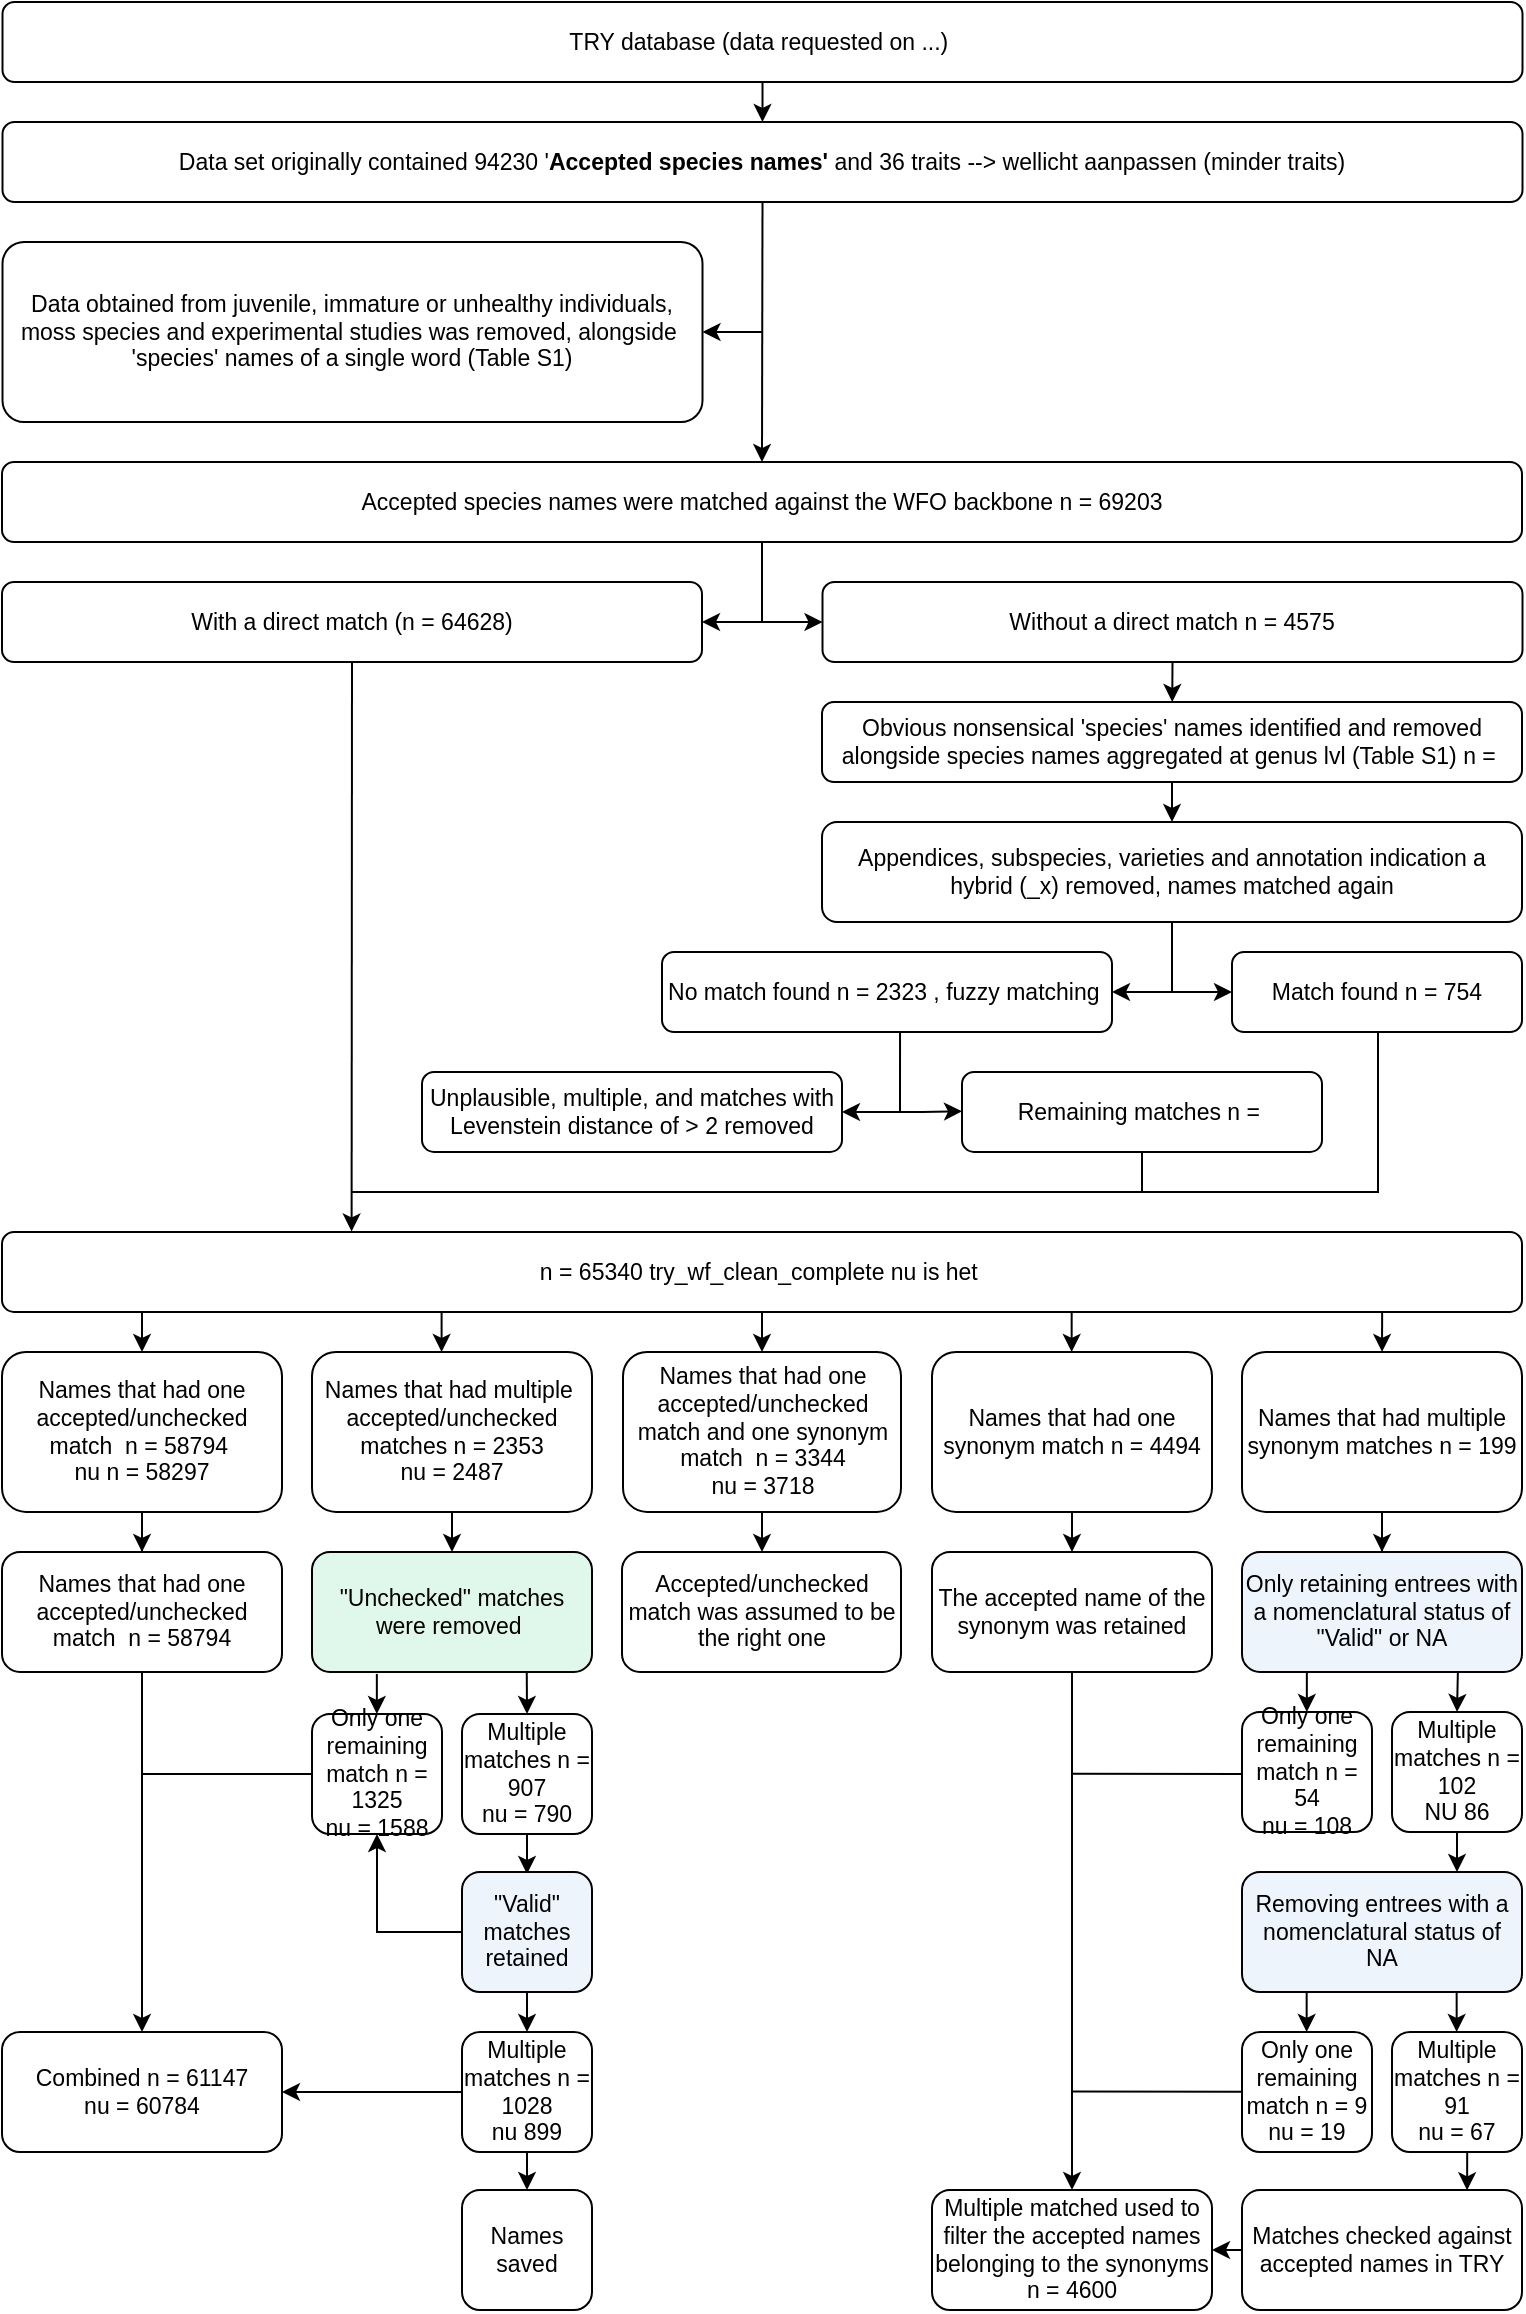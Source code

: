 <mxfile version="22.1.21" type="device" pages="3">
  <diagram id="C5RBs43oDa-KdzZeNtuy" name="Page-1">
    <mxGraphModel dx="192" dy="97" grid="1" gridSize="10" guides="1" tooltips="1" connect="1" arrows="1" fold="1" page="1" pageScale="1" pageWidth="827" pageHeight="1169" math="0" shadow="0">
      <root>
        <mxCell id="WIyWlLk6GJQsqaUBKTNV-0" />
        <mxCell id="WIyWlLk6GJQsqaUBKTNV-1" parent="WIyWlLk6GJQsqaUBKTNV-0" />
        <mxCell id="WIyWlLk6GJQsqaUBKTNV-3" value="TRY database (data requested on ...)&amp;nbsp;" style="rounded=1;whiteSpace=wrap;html=1;fontSize=11.5;glass=0;strokeWidth=1;shadow=0;" parent="WIyWlLk6GJQsqaUBKTNV-1" vertex="1">
          <mxGeometry x="40.25" width="760" height="40" as="geometry" />
        </mxCell>
        <mxCell id="WIyWlLk6GJQsqaUBKTNV-11" value="Accepted species names were matched against the WFO backbone n = 69203" style="rounded=1;whiteSpace=wrap;html=1;fontSize=11.5;glass=0;strokeWidth=1;shadow=0;" parent="WIyWlLk6GJQsqaUBKTNV-1" vertex="1">
          <mxGeometry x="40" y="230" width="760" height="40" as="geometry" />
        </mxCell>
        <mxCell id="3CzgJ8zF4ROLSHWjZtzC-1" value="Data set originally contained&amp;nbsp;94230 &#39;&lt;b style=&quot;font-size: 11.5px;&quot;&gt;Accepted species names&#39;&amp;nbsp;&lt;/b&gt;and 36 traits --&amp;gt; wellicht aanpassen (minder traits)" style="rounded=1;whiteSpace=wrap;html=1;fontSize=11.5;" parent="WIyWlLk6GJQsqaUBKTNV-1" vertex="1">
          <mxGeometry x="40.25" y="60" width="760" height="40" as="geometry" />
        </mxCell>
        <mxCell id="3CzgJ8zF4ROLSHWjZtzC-2" value="Data obtained from juvenile, immature or unhealthy individuals, moss species and experimental studies was removed, alongside&amp;nbsp; &#39;species&#39; names of a single word (Table S1)" style="rounded=1;whiteSpace=wrap;html=1;arcSize=12;glass=0;shadow=0;fontSize=11.5;" parent="WIyWlLk6GJQsqaUBKTNV-1" vertex="1">
          <mxGeometry x="40.25" y="120" width="350" height="90" as="geometry" />
        </mxCell>
        <mxCell id="3CzgJ8zF4ROLSHWjZtzC-4" value="" style="endArrow=classic;html=1;rounded=0;entryX=0.5;entryY=0;entryDx=0;entryDy=0;fontSize=11.5;exitX=0.5;exitY=1;exitDx=0;exitDy=0;" parent="WIyWlLk6GJQsqaUBKTNV-1" source="3CzgJ8zF4ROLSHWjZtzC-1" target="WIyWlLk6GJQsqaUBKTNV-11" edge="1">
          <mxGeometry width="50" height="50" relative="1" as="geometry">
            <mxPoint x="430.25" y="140" as="sourcePoint" />
            <mxPoint x="390.25" y="210" as="targetPoint" />
          </mxGeometry>
        </mxCell>
        <mxCell id="qjvEbnhI41lJ3wAf2mKK-4" style="edgeStyle=orthogonalEdgeStyle;rounded=0;orthogonalLoop=1;jettySize=auto;html=1;exitX=0.5;exitY=1;exitDx=0;exitDy=0;fontSize=11.5;" parent="WIyWlLk6GJQsqaUBKTNV-1" edge="1">
          <mxGeometry relative="1" as="geometry">
            <mxPoint x="615.25" y="240" as="sourcePoint" />
            <mxPoint x="615.25" y="240" as="targetPoint" />
          </mxGeometry>
        </mxCell>
        <mxCell id="qjvEbnhI41lJ3wAf2mKK-6" value="With a direct match (n =&amp;nbsp;64628)" style="rounded=1;whiteSpace=wrap;html=1;fontSize=11.5;" parent="WIyWlLk6GJQsqaUBKTNV-1" vertex="1">
          <mxGeometry x="40" y="290" width="350" height="40" as="geometry" />
        </mxCell>
        <mxCell id="qjvEbnhI41lJ3wAf2mKK-9" value="Without a direct match n = 4575" style="rounded=1;whiteSpace=wrap;html=1;fontSize=11.5;" parent="WIyWlLk6GJQsqaUBKTNV-1" vertex="1">
          <mxGeometry x="450.25" y="290" width="350" height="40" as="geometry" />
        </mxCell>
        <mxCell id="qjvEbnhI41lJ3wAf2mKK-10" value="Appendices, subspecies, varieties and annotation indication a hybrid (_x) removed, names matched again" style="rounded=1;whiteSpace=wrap;html=1;fontSize=11.5;" parent="WIyWlLk6GJQsqaUBKTNV-1" vertex="1">
          <mxGeometry x="450" y="410" width="350" height="50" as="geometry" />
        </mxCell>
        <mxCell id="qjvEbnhI41lJ3wAf2mKK-20" value="" style="edgeStyle=orthogonalEdgeStyle;rounded=0;orthogonalLoop=1;jettySize=auto;html=1;entryX=0;entryY=0.491;entryDx=0;entryDy=0;fontSize=11.5;exitX=0.529;exitY=0.989;exitDx=0;exitDy=0;exitPerimeter=0;entryPerimeter=0;" parent="WIyWlLk6GJQsqaUBKTNV-1" source="qjvEbnhI41lJ3wAf2mKK-11" target="qjvEbnhI41lJ3wAf2mKK-17" edge="1">
          <mxGeometry relative="1" as="geometry">
            <mxPoint x="496.49" y="525" as="sourcePoint" />
            <mxPoint x="536.49" y="565" as="targetPoint" />
            <Array as="points">
              <mxPoint x="489" y="555" />
              <mxPoint x="500" y="555" />
            </Array>
          </mxGeometry>
        </mxCell>
        <mxCell id="qjvEbnhI41lJ3wAf2mKK-11" value="No match found n = 2323 , fuzzy matching&amp;nbsp;" style="rounded=1;whiteSpace=wrap;html=1;fontSize=11.5;" parent="WIyWlLk6GJQsqaUBKTNV-1" vertex="1">
          <mxGeometry x="370" y="475" width="225" height="40" as="geometry" />
        </mxCell>
        <mxCell id="qjvEbnhI41lJ3wAf2mKK-12" value="Match found n = 754" style="rounded=1;whiteSpace=wrap;html=1;fontSize=11.5;" parent="WIyWlLk6GJQsqaUBKTNV-1" vertex="1">
          <mxGeometry x="655" y="475" width="145" height="40" as="geometry" />
        </mxCell>
        <mxCell id="qjvEbnhI41lJ3wAf2mKK-16" value="Unplausible, multiple, and matches with Levenstein distance of &amp;gt; 2 removed" style="rounded=1;whiteSpace=wrap;html=1;fontSize=11.5;" parent="WIyWlLk6GJQsqaUBKTNV-1" vertex="1">
          <mxGeometry x="250" y="534.96" width="210" height="40" as="geometry" />
        </mxCell>
        <mxCell id="qjvEbnhI41lJ3wAf2mKK-17" value="Remaining matches n =&amp;nbsp;" style="rounded=1;whiteSpace=wrap;html=1;fontSize=11.5;" parent="WIyWlLk6GJQsqaUBKTNV-1" vertex="1">
          <mxGeometry x="520" y="534.96" width="180" height="40" as="geometry" />
        </mxCell>
        <mxCell id="qjvEbnhI41lJ3wAf2mKK-25" value="" style="endArrow=none;html=1;rounded=0;edgeStyle=orthogonalEdgeStyle;entryX=0.5;entryY=1;entryDx=0;entryDy=0;fontSize=11.5;" parent="WIyWlLk6GJQsqaUBKTNV-1" target="qjvEbnhI41lJ3wAf2mKK-12" edge="1">
          <mxGeometry width="50" height="50" relative="1" as="geometry">
            <mxPoint x="570" y="594.96" as="sourcePoint" />
            <mxPoint x="727.935" y="505" as="targetPoint" />
            <Array as="points">
              <mxPoint x="728" y="595" />
              <mxPoint x="728" y="515" />
            </Array>
          </mxGeometry>
        </mxCell>
        <mxCell id="qjvEbnhI41lJ3wAf2mKK-98" style="edgeStyle=orthogonalEdgeStyle;rounded=0;orthogonalLoop=1;jettySize=auto;html=1;exitX=0.5;exitY=1;exitDx=0;exitDy=0;entryX=0.5;entryY=0;entryDx=0;entryDy=0;" parent="WIyWlLk6GJQsqaUBKTNV-1" source="qjvEbnhI41lJ3wAf2mKK-14" target="qjvEbnhI41lJ3wAf2mKK-45" edge="1">
          <mxGeometry relative="1" as="geometry" />
        </mxCell>
        <mxCell id="qjvEbnhI41lJ3wAf2mKK-14" value="n =&amp;nbsp;65340 try_wf_clean_complete nu is het&amp;nbsp;" style="rounded=1;whiteSpace=wrap;html=1;fontSize=11.5;" parent="WIyWlLk6GJQsqaUBKTNV-1" vertex="1">
          <mxGeometry x="40" y="614.96" width="760" height="40" as="geometry" />
        </mxCell>
        <mxCell id="qjvEbnhI41lJ3wAf2mKK-27" value="" style="endArrow=none;html=1;rounded=0;edgeStyle=orthogonalEdgeStyle;fontSize=11.5;" parent="WIyWlLk6GJQsqaUBKTNV-1" edge="1">
          <mxGeometry width="50" height="50" relative="1" as="geometry">
            <mxPoint x="215" y="594.96" as="sourcePoint" />
            <mxPoint x="610" y="574.96" as="targetPoint" />
            <Array as="points">
              <mxPoint x="610" y="594.96" />
            </Array>
          </mxGeometry>
        </mxCell>
        <mxCell id="qjvEbnhI41lJ3wAf2mKK-30" value="" style="endArrow=classic;html=1;rounded=0;exitX=0.5;exitY=1;exitDx=0;exitDy=0;fontSize=11.5;entryX=0.23;entryY=-0.006;entryDx=0;entryDy=0;entryPerimeter=0;" parent="WIyWlLk6GJQsqaUBKTNV-1" source="qjvEbnhI41lJ3wAf2mKK-6" target="qjvEbnhI41lJ3wAf2mKK-14" edge="1">
          <mxGeometry width="50" height="50" relative="1" as="geometry">
            <mxPoint x="450" y="605" as="sourcePoint" />
            <mxPoint x="225" y="645" as="targetPoint" />
          </mxGeometry>
        </mxCell>
        <mxCell id="qjvEbnhI41lJ3wAf2mKK-32" value="" style="endArrow=classic;html=1;rounded=0;exitX=0.5;exitY=1;exitDx=0;exitDy=0;entryX=0;entryY=0.5;entryDx=0;entryDy=0;edgeStyle=orthogonalEdgeStyle;fontSize=11.5;" parent="WIyWlLk6GJQsqaUBKTNV-1" source="WIyWlLk6GJQsqaUBKTNV-11" target="qjvEbnhI41lJ3wAf2mKK-9" edge="1">
          <mxGeometry width="50" height="50" relative="1" as="geometry">
            <mxPoint x="530.25" y="530" as="sourcePoint" />
            <mxPoint x="580.25" y="480" as="targetPoint" />
          </mxGeometry>
        </mxCell>
        <mxCell id="qjvEbnhI41lJ3wAf2mKK-33" value="" style="endArrow=classic;html=1;rounded=0;entryX=1;entryY=0.5;entryDx=0;entryDy=0;edgeStyle=orthogonalEdgeStyle;fontSize=11.5;" parent="WIyWlLk6GJQsqaUBKTNV-1" target="qjvEbnhI41lJ3wAf2mKK-6" edge="1">
          <mxGeometry width="50" height="50" relative="1" as="geometry">
            <mxPoint x="420.25" y="310" as="sourcePoint" />
            <mxPoint x="580.25" y="480" as="targetPoint" />
            <Array as="points">
              <mxPoint x="420.25" y="310" />
              <mxPoint x="420.25" y="350" />
            </Array>
          </mxGeometry>
        </mxCell>
        <mxCell id="qjvEbnhI41lJ3wAf2mKK-34" value="" style="endArrow=classic;html=1;rounded=0;exitX=0.5;exitY=1;exitDx=0;exitDy=0;entryX=0;entryY=0.5;entryDx=0;entryDy=0;edgeStyle=orthogonalEdgeStyle;fontSize=11.5;" parent="WIyWlLk6GJQsqaUBKTNV-1" source="qjvEbnhI41lJ3wAf2mKK-10" target="qjvEbnhI41lJ3wAf2mKK-12" edge="1">
          <mxGeometry width="50" height="50" relative="1" as="geometry">
            <mxPoint x="550" y="465" as="sourcePoint" />
            <mxPoint x="550" y="545" as="targetPoint" />
          </mxGeometry>
        </mxCell>
        <mxCell id="qjvEbnhI41lJ3wAf2mKK-35" value="" style="endArrow=classic;html=1;rounded=0;exitX=0.5;exitY=1;exitDx=0;exitDy=0;entryX=1;entryY=0.5;entryDx=0;entryDy=0;edgeStyle=orthogonalEdgeStyle;fontSize=11.5;" parent="WIyWlLk6GJQsqaUBKTNV-1" source="qjvEbnhI41lJ3wAf2mKK-10" target="qjvEbnhI41lJ3wAf2mKK-11" edge="1">
          <mxGeometry width="50" height="50" relative="1" as="geometry">
            <mxPoint x="550" y="465" as="sourcePoint" />
            <mxPoint x="460" y="525" as="targetPoint" />
          </mxGeometry>
        </mxCell>
        <mxCell id="qjvEbnhI41lJ3wAf2mKK-36" value="" style="endArrow=classic;html=1;rounded=0;fontSize=11.5;entryX=1;entryY=0.5;entryDx=0;entryDy=0;" parent="WIyWlLk6GJQsqaUBKTNV-1" target="3CzgJ8zF4ROLSHWjZtzC-2" edge="1">
          <mxGeometry width="50" height="50" relative="1" as="geometry">
            <mxPoint x="420.25" y="165" as="sourcePoint" />
            <mxPoint x="390.25" y="170" as="targetPoint" />
          </mxGeometry>
        </mxCell>
        <mxCell id="qjvEbnhI41lJ3wAf2mKK-38" value="" style="endArrow=classic;html=1;rounded=0;exitX=0.5;exitY=1;exitDx=0;exitDy=0;fontSize=11.5;" parent="WIyWlLk6GJQsqaUBKTNV-1" source="qjvEbnhI41lJ3wAf2mKK-9" target="O3MZZSuaCsB4R1n6k1Jc-1" edge="1">
          <mxGeometry width="50" height="50" relative="1" as="geometry">
            <mxPoint x="350.25" y="350" as="sourcePoint" />
            <mxPoint x="625.25" y="390" as="targetPoint" />
          </mxGeometry>
        </mxCell>
        <mxCell id="qjvEbnhI41lJ3wAf2mKK-39" value="" style="endArrow=classic;html=1;rounded=0;exitX=0.5;exitY=1;exitDx=0;exitDy=0;entryX=0.5;entryY=0;entryDx=0;entryDy=0;fontSize=11.5;" parent="WIyWlLk6GJQsqaUBKTNV-1" source="WIyWlLk6GJQsqaUBKTNV-3" target="3CzgJ8zF4ROLSHWjZtzC-1" edge="1">
          <mxGeometry width="50" height="50" relative="1" as="geometry">
            <mxPoint x="460.25" y="140" as="sourcePoint" />
            <mxPoint x="510.25" y="90" as="targetPoint" />
          </mxGeometry>
        </mxCell>
        <mxCell id="qjvEbnhI41lJ3wAf2mKK-40" value="" style="endArrow=classic;html=1;rounded=0;entryX=1;entryY=0.5;entryDx=0;entryDy=0;fontSize=11.5;" parent="WIyWlLk6GJQsqaUBKTNV-1" target="qjvEbnhI41lJ3wAf2mKK-16" edge="1">
          <mxGeometry width="50" height="50" relative="1" as="geometry">
            <mxPoint x="490" y="554.96" as="sourcePoint" />
            <mxPoint x="400" y="544.96" as="targetPoint" />
          </mxGeometry>
        </mxCell>
        <mxCell id="qjvEbnhI41lJ3wAf2mKK-121" style="edgeStyle=orthogonalEdgeStyle;rounded=0;orthogonalLoop=1;jettySize=auto;html=1;entryX=0.5;entryY=0;entryDx=0;entryDy=0;" parent="WIyWlLk6GJQsqaUBKTNV-1" source="qjvEbnhI41lJ3wAf2mKK-44" target="qjvEbnhI41lJ3wAf2mKK-117" edge="1">
          <mxGeometry relative="1" as="geometry">
            <Array as="points">
              <mxPoint x="265" y="760" />
              <mxPoint x="265" y="760" />
            </Array>
          </mxGeometry>
        </mxCell>
        <mxCell id="qjvEbnhI41lJ3wAf2mKK-44" value="Names that had multiple&amp;nbsp; accepted/unchecked matches n = 2353&lt;br&gt;nu =&amp;nbsp;2487" style="rounded=1;whiteSpace=wrap;html=1;fontSize=11.5;" parent="WIyWlLk6GJQsqaUBKTNV-1" vertex="1">
          <mxGeometry x="195" y="674.96" width="140" height="80" as="geometry" />
        </mxCell>
        <mxCell id="qjvEbnhI41lJ3wAf2mKK-60" value="" style="edgeStyle=orthogonalEdgeStyle;rounded=0;orthogonalLoop=1;jettySize=auto;html=1;fontSize=11.5;" parent="WIyWlLk6GJQsqaUBKTNV-1" source="qjvEbnhI41lJ3wAf2mKK-45" target="qjvEbnhI41lJ3wAf2mKK-59" edge="1">
          <mxGeometry relative="1" as="geometry" />
        </mxCell>
        <mxCell id="qjvEbnhI41lJ3wAf2mKK-45" value="Names that had one accepted/unchecked match and one synonym match&amp;nbsp; n = 3344&lt;br&gt;nu =&amp;nbsp;3718" style="rounded=1;whiteSpace=wrap;html=1;fontSize=11.5;" parent="WIyWlLk6GJQsqaUBKTNV-1" vertex="1">
          <mxGeometry x="350.5" y="674.96" width="139" height="80" as="geometry" />
        </mxCell>
        <mxCell id="qjvEbnhI41lJ3wAf2mKK-64" value="" style="edgeStyle=orthogonalEdgeStyle;rounded=0;orthogonalLoop=1;jettySize=auto;html=1;fontSize=11.5;" parent="WIyWlLk6GJQsqaUBKTNV-1" source="qjvEbnhI41lJ3wAf2mKK-46" target="qjvEbnhI41lJ3wAf2mKK-63" edge="1">
          <mxGeometry relative="1" as="geometry" />
        </mxCell>
        <mxCell id="qjvEbnhI41lJ3wAf2mKK-46" value="Names that had one accepted/unchecked match&amp;nbsp; n =&amp;nbsp;58794&amp;nbsp;&lt;br&gt;nu n =&amp;nbsp;58297" style="rounded=1;whiteSpace=wrap;html=1;fontSize=11.5;" parent="WIyWlLk6GJQsqaUBKTNV-1" vertex="1">
          <mxGeometry x="40" y="674.96" width="140" height="80" as="geometry" />
        </mxCell>
        <mxCell id="qjvEbnhI41lJ3wAf2mKK-97" style="edgeStyle=orthogonalEdgeStyle;rounded=0;orthogonalLoop=1;jettySize=auto;html=1;exitX=0.5;exitY=1;exitDx=0;exitDy=0;entryX=0.5;entryY=0;entryDx=0;entryDy=0;" parent="WIyWlLk6GJQsqaUBKTNV-1" source="qjvEbnhI41lJ3wAf2mKK-47" target="qjvEbnhI41lJ3wAf2mKK-96" edge="1">
          <mxGeometry relative="1" as="geometry" />
        </mxCell>
        <mxCell id="qjvEbnhI41lJ3wAf2mKK-47" value="Names that had one synonym match n =&amp;nbsp;4494" style="rounded=1;whiteSpace=wrap;html=1;fontSize=11.5;" parent="WIyWlLk6GJQsqaUBKTNV-1" vertex="1">
          <mxGeometry x="505" y="674.96" width="140" height="80" as="geometry" />
        </mxCell>
        <mxCell id="qjvEbnhI41lJ3wAf2mKK-66" value="" style="edgeStyle=orthogonalEdgeStyle;rounded=0;orthogonalLoop=1;jettySize=auto;html=1;fontSize=11.5;entryX=0.5;entryY=0;entryDx=0;entryDy=0;" parent="WIyWlLk6GJQsqaUBKTNV-1" source="qjvEbnhI41lJ3wAf2mKK-48" target="qjvEbnhI41lJ3wAf2mKK-68" edge="1">
          <mxGeometry relative="1" as="geometry">
            <mxPoint x="720.0" y="774.96" as="targetPoint" />
          </mxGeometry>
        </mxCell>
        <mxCell id="qjvEbnhI41lJ3wAf2mKK-48" value="Names that had multiple synonym matches n = 199" style="rounded=1;whiteSpace=wrap;html=1;fontSize=11.5;" parent="WIyWlLk6GJQsqaUBKTNV-1" vertex="1">
          <mxGeometry x="660" y="674.96" width="140" height="80" as="geometry" />
        </mxCell>
        <mxCell id="qjvEbnhI41lJ3wAf2mKK-50" value="" style="endArrow=classic;html=1;rounded=0;entryX=0.5;entryY=0;entryDx=0;entryDy=0;fontSize=11.5;" parent="WIyWlLk6GJQsqaUBKTNV-1" target="qjvEbnhI41lJ3wAf2mKK-46" edge="1">
          <mxGeometry width="50" height="50" relative="1" as="geometry">
            <mxPoint x="110" y="654.96" as="sourcePoint" />
            <mxPoint x="470" y="644.96" as="targetPoint" />
          </mxGeometry>
        </mxCell>
        <mxCell id="qjvEbnhI41lJ3wAf2mKK-51" value="" style="endArrow=classic;html=1;rounded=0;entryX=0.5;entryY=0;entryDx=0;entryDy=0;fontSize=11.5;" parent="WIyWlLk6GJQsqaUBKTNV-1" edge="1">
          <mxGeometry width="50" height="50" relative="1" as="geometry">
            <mxPoint x="259.8" y="654.96" as="sourcePoint" />
            <mxPoint x="259.8" y="674.96" as="targetPoint" />
          </mxGeometry>
        </mxCell>
        <mxCell id="qjvEbnhI41lJ3wAf2mKK-54" value="" style="endArrow=classic;html=1;rounded=0;entryX=0.5;entryY=0;entryDx=0;entryDy=0;fontSize=11.5;exitX=0.908;exitY=0.99;exitDx=0;exitDy=0;exitPerimeter=0;" parent="WIyWlLk6GJQsqaUBKTNV-1" source="qjvEbnhI41lJ3wAf2mKK-14" target="qjvEbnhI41lJ3wAf2mKK-48" edge="1">
          <mxGeometry width="50" height="50" relative="1" as="geometry">
            <mxPoint x="719.8" y="654.96" as="sourcePoint" />
            <mxPoint x="719.8" y="674.96" as="targetPoint" />
          </mxGeometry>
        </mxCell>
        <mxCell id="qjvEbnhI41lJ3wAf2mKK-59" value="Accepted/unchecked match was assumed to be the right one" style="rounded=1;whiteSpace=wrap;html=1;fontSize=11.5;" parent="WIyWlLk6GJQsqaUBKTNV-1" vertex="1">
          <mxGeometry x="350" y="774.96" width="139.5" height="60" as="geometry" />
        </mxCell>
        <mxCell id="qjvEbnhI41lJ3wAf2mKK-128" style="edgeStyle=orthogonalEdgeStyle;rounded=0;orthogonalLoop=1;jettySize=auto;html=1;exitX=0.5;exitY=1;exitDx=0;exitDy=0;entryX=0.5;entryY=0;entryDx=0;entryDy=0;" parent="WIyWlLk6GJQsqaUBKTNV-1" source="qjvEbnhI41lJ3wAf2mKK-63" target="qjvEbnhI41lJ3wAf2mKK-126" edge="1">
          <mxGeometry relative="1" as="geometry" />
        </mxCell>
        <mxCell id="qjvEbnhI41lJ3wAf2mKK-63" value="Names that had one accepted/unchecked match&amp;nbsp; n =&amp;nbsp;58794" style="rounded=1;whiteSpace=wrap;html=1;fontSize=11.5;" parent="WIyWlLk6GJQsqaUBKTNV-1" vertex="1">
          <mxGeometry x="40" y="774.96" width="140" height="60" as="geometry" />
        </mxCell>
        <mxCell id="qjvEbnhI41lJ3wAf2mKK-68" value="Only retaining entrees with a nomenclatural status of &quot;Valid&quot; or NA" style="rounded=1;whiteSpace=wrap;html=1;fontSize=11.5;fillColor=#EDF4FC;" parent="WIyWlLk6GJQsqaUBKTNV-1" vertex="1">
          <mxGeometry x="660" y="774.96" width="140" height="60" as="geometry" />
        </mxCell>
        <mxCell id="qjvEbnhI41lJ3wAf2mKK-69" value="Removing entrees with a nomenclatural status of NA" style="rounded=1;whiteSpace=wrap;html=1;fontSize=11.5;fillColor=#EDF4FC;" parent="WIyWlLk6GJQsqaUBKTNV-1" vertex="1">
          <mxGeometry x="660" y="935" width="140" height="60" as="geometry" />
        </mxCell>
        <mxCell id="qjvEbnhI41lJ3wAf2mKK-71" value="Only one remaining match n = 54&lt;br&gt;nu = 108" style="rounded=1;whiteSpace=wrap;html=1;fontSize=11.5;" parent="WIyWlLk6GJQsqaUBKTNV-1" vertex="1">
          <mxGeometry x="660" y="854.96" width="65" height="60.04" as="geometry" />
        </mxCell>
        <mxCell id="qjvEbnhI41lJ3wAf2mKK-72" value="Multiple matches n = 102&lt;br&gt;NU 86" style="rounded=1;whiteSpace=wrap;html=1;fontSize=11.5;" parent="WIyWlLk6GJQsqaUBKTNV-1" vertex="1">
          <mxGeometry x="735" y="854.96" width="65" height="60.04" as="geometry" />
        </mxCell>
        <mxCell id="qjvEbnhI41lJ3wAf2mKK-73" value="" style="endArrow=classic;html=1;rounded=0;exitX=0.771;exitY=1;exitDx=0;exitDy=0;exitPerimeter=0;entryX=0.5;entryY=0;entryDx=0;entryDy=0;fontSize=11.5;" parent="WIyWlLk6GJQsqaUBKTNV-1" source="qjvEbnhI41lJ3wAf2mKK-68" target="qjvEbnhI41lJ3wAf2mKK-72" edge="1">
          <mxGeometry width="50" height="50" relative="1" as="geometry">
            <mxPoint x="590" y="864.96" as="sourcePoint" />
            <mxPoint x="640" y="814.96" as="targetPoint" />
          </mxGeometry>
        </mxCell>
        <mxCell id="qjvEbnhI41lJ3wAf2mKK-76" style="edgeStyle=orthogonalEdgeStyle;rounded=0;orthogonalLoop=1;jettySize=auto;html=1;entryX=0.771;entryY=0;entryDx=0;entryDy=0;entryPerimeter=0;fontSize=11.5;" parent="WIyWlLk6GJQsqaUBKTNV-1" source="qjvEbnhI41lJ3wAf2mKK-72" target="qjvEbnhI41lJ3wAf2mKK-69" edge="1">
          <mxGeometry relative="1" as="geometry" />
        </mxCell>
        <mxCell id="qjvEbnhI41lJ3wAf2mKK-88" value="" style="endArrow=classic;html=1;rounded=0;exitX=0.771;exitY=1;exitDx=0;exitDy=0;exitPerimeter=0;entryX=0.5;entryY=0;entryDx=0;entryDy=0;fontSize=11.5;" parent="WIyWlLk6GJQsqaUBKTNV-1" edge="1">
          <mxGeometry width="50" height="50" relative="1" as="geometry">
            <mxPoint x="692.42" y="834.96" as="sourcePoint" />
            <mxPoint x="692.42" y="854.96" as="targetPoint" />
          </mxGeometry>
        </mxCell>
        <mxCell id="qjvEbnhI41lJ3wAf2mKK-92" value="Only one remaining match n = 1325&lt;br&gt;nu =&amp;nbsp;1588" style="rounded=1;whiteSpace=wrap;html=1;fontSize=11.5;" parent="WIyWlLk6GJQsqaUBKTNV-1" vertex="1">
          <mxGeometry x="195" y="855.96" width="65" height="60.04" as="geometry" />
        </mxCell>
        <mxCell id="qjvEbnhI41lJ3wAf2mKK-105" value="" style="edgeStyle=orthogonalEdgeStyle;rounded=0;orthogonalLoop=1;jettySize=auto;html=1;" parent="WIyWlLk6GJQsqaUBKTNV-1" source="qjvEbnhI41lJ3wAf2mKK-93" edge="1">
          <mxGeometry relative="1" as="geometry">
            <mxPoint x="302.514" y="935.96" as="targetPoint" />
          </mxGeometry>
        </mxCell>
        <mxCell id="qjvEbnhI41lJ3wAf2mKK-93" value="Multiple matches n = 907&lt;br&gt;nu = 790" style="rounded=1;whiteSpace=wrap;html=1;fontSize=11.5;" parent="WIyWlLk6GJQsqaUBKTNV-1" vertex="1">
          <mxGeometry x="270" y="855.96" width="65" height="60.04" as="geometry" />
        </mxCell>
        <mxCell id="qjvEbnhI41lJ3wAf2mKK-94" value="" style="endArrow=classic;html=1;rounded=0;exitX=0.767;exitY=1.005;exitDx=0;exitDy=0;exitPerimeter=0;entryX=0.5;entryY=0;entryDx=0;entryDy=0;fontSize=11.5;" parent="WIyWlLk6GJQsqaUBKTNV-1" source="qjvEbnhI41lJ3wAf2mKK-117" target="qjvEbnhI41lJ3wAf2mKK-93" edge="1">
          <mxGeometry width="50" height="50" relative="1" as="geometry">
            <mxPoint x="303" y="836" as="sourcePoint" />
            <mxPoint x="175" y="815.96" as="targetPoint" />
          </mxGeometry>
        </mxCell>
        <mxCell id="qjvEbnhI41lJ3wAf2mKK-95" value="" style="endArrow=classic;html=1;rounded=0;exitX=0.771;exitY=1;exitDx=0;exitDy=0;exitPerimeter=0;entryX=0.5;entryY=0;entryDx=0;entryDy=0;fontSize=11.5;" parent="WIyWlLk6GJQsqaUBKTNV-1" edge="1">
          <mxGeometry width="50" height="50" relative="1" as="geometry">
            <mxPoint x="227.42" y="835.96" as="sourcePoint" />
            <mxPoint x="227.42" y="855.96" as="targetPoint" />
          </mxGeometry>
        </mxCell>
        <mxCell id="qjvEbnhI41lJ3wAf2mKK-140" style="edgeStyle=orthogonalEdgeStyle;rounded=0;orthogonalLoop=1;jettySize=auto;html=1;exitX=0.5;exitY=1;exitDx=0;exitDy=0;entryX=0.5;entryY=0;entryDx=0;entryDy=0;" parent="WIyWlLk6GJQsqaUBKTNV-1" source="qjvEbnhI41lJ3wAf2mKK-96" target="qjvEbnhI41lJ3wAf2mKK-139" edge="1">
          <mxGeometry relative="1" as="geometry" />
        </mxCell>
        <mxCell id="qjvEbnhI41lJ3wAf2mKK-96" value="The accepted name of the synonym was retained" style="rounded=1;whiteSpace=wrap;html=1;fontSize=11.5;" parent="WIyWlLk6GJQsqaUBKTNV-1" vertex="1">
          <mxGeometry x="505" y="774.96" width="140" height="60" as="geometry" />
        </mxCell>
        <mxCell id="qjvEbnhI41lJ3wAf2mKK-99" value="" style="endArrow=classic;html=1;rounded=0;entryX=0.5;entryY=0;entryDx=0;entryDy=0;fontSize=11.5;exitX=0.908;exitY=0.99;exitDx=0;exitDy=0;exitPerimeter=0;" parent="WIyWlLk6GJQsqaUBKTNV-1" edge="1">
          <mxGeometry width="50" height="50" relative="1" as="geometry">
            <mxPoint x="574.83" y="654.96" as="sourcePoint" />
            <mxPoint x="574.83" y="674.96" as="targetPoint" />
          </mxGeometry>
        </mxCell>
        <mxCell id="qjvEbnhI41lJ3wAf2mKK-123" style="edgeStyle=orthogonalEdgeStyle;rounded=0;orthogonalLoop=1;jettySize=auto;html=1;exitX=0.5;exitY=1;exitDx=0;exitDy=0;entryX=0.5;entryY=0;entryDx=0;entryDy=0;" parent="WIyWlLk6GJQsqaUBKTNV-1" source="qjvEbnhI41lJ3wAf2mKK-111" target="qjvEbnhI41lJ3wAf2mKK-122" edge="1">
          <mxGeometry relative="1" as="geometry" />
        </mxCell>
        <mxCell id="qjvEbnhI41lJ3wAf2mKK-111" value="&quot;Valid&quot; matches retained" style="rounded=1;whiteSpace=wrap;html=1;fontSize=11.5;fillColor=#EDF4FC;strokeColor=#000000;" parent="WIyWlLk6GJQsqaUBKTNV-1" vertex="1">
          <mxGeometry x="270" y="934.96" width="65" height="60.04" as="geometry" />
        </mxCell>
        <mxCell id="qjvEbnhI41lJ3wAf2mKK-117" value="&quot;Unchecked&quot; matches were removed&amp;nbsp;" style="rounded=1;whiteSpace=wrap;html=1;fontSize=11.5;fillColor=#DFF8EB;" parent="WIyWlLk6GJQsqaUBKTNV-1" vertex="1">
          <mxGeometry x="195" y="774.96" width="140" height="60" as="geometry" />
        </mxCell>
        <mxCell id="qjvEbnhI41lJ3wAf2mKK-118" value="" style="endArrow=classic;html=1;rounded=0;exitX=0;exitY=0.5;exitDx=0;exitDy=0;entryX=0.5;entryY=1;entryDx=0;entryDy=0;edgeStyle=orthogonalEdgeStyle;" parent="WIyWlLk6GJQsqaUBKTNV-1" source="qjvEbnhI41lJ3wAf2mKK-111" target="qjvEbnhI41lJ3wAf2mKK-92" edge="1">
          <mxGeometry width="50" height="50" relative="1" as="geometry">
            <mxPoint x="340" y="885" as="sourcePoint" />
            <mxPoint x="210" y="935" as="targetPoint" />
          </mxGeometry>
        </mxCell>
        <mxCell id="qjvEbnhI41lJ3wAf2mKK-125" style="edgeStyle=orthogonalEdgeStyle;rounded=0;orthogonalLoop=1;jettySize=auto;html=1;exitX=0.5;exitY=1;exitDx=0;exitDy=0;entryX=0.5;entryY=0;entryDx=0;entryDy=0;" parent="WIyWlLk6GJQsqaUBKTNV-1" source="qjvEbnhI41lJ3wAf2mKK-122" target="qjvEbnhI41lJ3wAf2mKK-124" edge="1">
          <mxGeometry relative="1" as="geometry" />
        </mxCell>
        <mxCell id="qjvEbnhI41lJ3wAf2mKK-127" style="edgeStyle=orthogonalEdgeStyle;rounded=0;orthogonalLoop=1;jettySize=auto;html=1;entryX=1;entryY=0.5;entryDx=0;entryDy=0;" parent="WIyWlLk6GJQsqaUBKTNV-1" source="qjvEbnhI41lJ3wAf2mKK-122" target="qjvEbnhI41lJ3wAf2mKK-126" edge="1">
          <mxGeometry relative="1" as="geometry" />
        </mxCell>
        <mxCell id="qjvEbnhI41lJ3wAf2mKK-122" value="Multiple matches n = 1028&lt;br&gt;nu 899" style="rounded=1;whiteSpace=wrap;html=1;fontSize=11.5;" parent="WIyWlLk6GJQsqaUBKTNV-1" vertex="1">
          <mxGeometry x="270" y="1015" width="65" height="60.04" as="geometry" />
        </mxCell>
        <mxCell id="qjvEbnhI41lJ3wAf2mKK-124" value="Names saved" style="rounded=1;whiteSpace=wrap;html=1;fontSize=11.5;" parent="WIyWlLk6GJQsqaUBKTNV-1" vertex="1">
          <mxGeometry x="270" y="1094" width="65" height="60.04" as="geometry" />
        </mxCell>
        <mxCell id="qjvEbnhI41lJ3wAf2mKK-126" value="Combined n = 61147&lt;br&gt;nu =&amp;nbsp;60784" style="rounded=1;whiteSpace=wrap;html=1;fontSize=11.5;" parent="WIyWlLk6GJQsqaUBKTNV-1" vertex="1">
          <mxGeometry x="40" y="1015" width="140" height="60" as="geometry" />
        </mxCell>
        <mxCell id="qjvEbnhI41lJ3wAf2mKK-129" value="" style="endArrow=none;html=1;rounded=0;entryX=0;entryY=0.5;entryDx=0;entryDy=0;" parent="WIyWlLk6GJQsqaUBKTNV-1" target="qjvEbnhI41lJ3wAf2mKK-92" edge="1">
          <mxGeometry width="50" height="50" relative="1" as="geometry">
            <mxPoint x="110" y="886" as="sourcePoint" />
            <mxPoint x="390" y="1005" as="targetPoint" />
          </mxGeometry>
        </mxCell>
        <mxCell id="qjvEbnhI41lJ3wAf2mKK-130" value="Only one remaining match n = 9&lt;br&gt;nu = 19" style="rounded=1;whiteSpace=wrap;html=1;fontSize=11.5;" parent="WIyWlLk6GJQsqaUBKTNV-1" vertex="1">
          <mxGeometry x="660" y="1015" width="65" height="60.04" as="geometry" />
        </mxCell>
        <mxCell id="qjvEbnhI41lJ3wAf2mKK-131" value="" style="endArrow=classic;html=1;rounded=0;exitX=0.771;exitY=1;exitDx=0;exitDy=0;exitPerimeter=0;entryX=0.5;entryY=0;entryDx=0;entryDy=0;fontSize=11.5;" parent="WIyWlLk6GJQsqaUBKTNV-1" edge="1">
          <mxGeometry width="50" height="50" relative="1" as="geometry">
            <mxPoint x="692.33" y="995" as="sourcePoint" />
            <mxPoint x="692.33" y="1015" as="targetPoint" />
          </mxGeometry>
        </mxCell>
        <mxCell id="qjvEbnhI41lJ3wAf2mKK-132" value="Multiple matches n = 91&lt;br&gt;nu = 67" style="rounded=1;whiteSpace=wrap;html=1;fontSize=11.5;" parent="WIyWlLk6GJQsqaUBKTNV-1" vertex="1">
          <mxGeometry x="735" y="1015" width="65" height="60.04" as="geometry" />
        </mxCell>
        <mxCell id="qjvEbnhI41lJ3wAf2mKK-133" value="" style="endArrow=classic;html=1;rounded=0;exitX=0.771;exitY=1;exitDx=0;exitDy=0;exitPerimeter=0;entryX=0.5;entryY=0;entryDx=0;entryDy=0;fontSize=11.5;" parent="WIyWlLk6GJQsqaUBKTNV-1" edge="1">
          <mxGeometry width="50" height="50" relative="1" as="geometry">
            <mxPoint x="767.33" y="995" as="sourcePoint" />
            <mxPoint x="767.33" y="1015" as="targetPoint" />
          </mxGeometry>
        </mxCell>
        <mxCell id="Uj1pcAgHjDhxQ_8KdNP3-0" style="edgeStyle=orthogonalEdgeStyle;rounded=0;orthogonalLoop=1;jettySize=auto;html=1;exitX=0;exitY=0.5;exitDx=0;exitDy=0;entryX=1;entryY=0.5;entryDx=0;entryDy=0;" parent="WIyWlLk6GJQsqaUBKTNV-1" source="qjvEbnhI41lJ3wAf2mKK-134" target="qjvEbnhI41lJ3wAf2mKK-139" edge="1">
          <mxGeometry relative="1" as="geometry" />
        </mxCell>
        <mxCell id="qjvEbnhI41lJ3wAf2mKK-134" value="Matches checked against accepted names in TRY" style="rounded=1;whiteSpace=wrap;html=1;fontSize=11.5;" parent="WIyWlLk6GJQsqaUBKTNV-1" vertex="1">
          <mxGeometry x="660" y="1094.04" width="140" height="60" as="geometry" />
        </mxCell>
        <mxCell id="qjvEbnhI41lJ3wAf2mKK-138" style="edgeStyle=orthogonalEdgeStyle;rounded=0;orthogonalLoop=1;jettySize=auto;html=1;exitX=0.5;exitY=1;exitDx=0;exitDy=0;entryX=0.804;entryY=0.002;entryDx=0;entryDy=0;entryPerimeter=0;" parent="WIyWlLk6GJQsqaUBKTNV-1" source="qjvEbnhI41lJ3wAf2mKK-132" target="qjvEbnhI41lJ3wAf2mKK-134" edge="1">
          <mxGeometry relative="1" as="geometry" />
        </mxCell>
        <mxCell id="qjvEbnhI41lJ3wAf2mKK-139" value="Multiple matched used to filter the accepted names belonging to the synonyms n = 4600" style="rounded=1;whiteSpace=wrap;html=1;fontSize=11.5;" parent="WIyWlLk6GJQsqaUBKTNV-1" vertex="1">
          <mxGeometry x="505" y="1094" width="140" height="60" as="geometry" />
        </mxCell>
        <mxCell id="qjvEbnhI41lJ3wAf2mKK-141" value="" style="endArrow=none;html=1;rounded=0;" parent="WIyWlLk6GJQsqaUBKTNV-1" edge="1">
          <mxGeometry width="50" height="50" relative="1" as="geometry">
            <mxPoint x="574.58" y="885.88" as="sourcePoint" />
            <mxPoint x="660" y="886" as="targetPoint" />
          </mxGeometry>
        </mxCell>
        <mxCell id="qjvEbnhI41lJ3wAf2mKK-142" value="" style="endArrow=none;html=1;rounded=0;" parent="WIyWlLk6GJQsqaUBKTNV-1" edge="1">
          <mxGeometry width="50" height="50" relative="1" as="geometry">
            <mxPoint x="574.58" y="1044.74" as="sourcePoint" />
            <mxPoint x="660" y="1044.86" as="targetPoint" />
          </mxGeometry>
        </mxCell>
        <mxCell id="O3MZZSuaCsB4R1n6k1Jc-2" style="edgeStyle=orthogonalEdgeStyle;rounded=0;orthogonalLoop=1;jettySize=auto;html=1;exitX=0.5;exitY=1;exitDx=0;exitDy=0;entryX=0.5;entryY=0;entryDx=0;entryDy=0;" edge="1" parent="WIyWlLk6GJQsqaUBKTNV-1" source="O3MZZSuaCsB4R1n6k1Jc-1" target="qjvEbnhI41lJ3wAf2mKK-10">
          <mxGeometry relative="1" as="geometry" />
        </mxCell>
        <mxCell id="O3MZZSuaCsB4R1n6k1Jc-1" value="Obvious nonsensical &#39;species&#39; names identified and removed alongside species names aggregated at genus lvl (Table S1) n =&amp;nbsp;" style="rounded=1;whiteSpace=wrap;html=1;fontSize=11.5;" vertex="1" parent="WIyWlLk6GJQsqaUBKTNV-1">
          <mxGeometry x="450" y="350" width="350" height="40" as="geometry" />
        </mxCell>
      </root>
    </mxGraphModel>
  </diagram>
  <diagram name="Copy of Page-1" id="V1Adq3vCw6OUW7fzp2VG">
    <mxGraphModel dx="794" dy="420" grid="1" gridSize="10" guides="1" tooltips="1" connect="1" arrows="1" fold="1" page="1" pageScale="1" pageWidth="827" pageHeight="1169" math="0" shadow="0">
      <root>
        <mxCell id="IQxULI4LZFoMfTQjYsOH-0" />
        <mxCell id="IQxULI4LZFoMfTQjYsOH-1" parent="IQxULI4LZFoMfTQjYsOH-0" />
        <mxCell id="IQxULI4LZFoMfTQjYsOH-2" value="" style="rounded=0;html=1;jettySize=auto;orthogonalLoop=1;fontSize=11;endArrow=block;endFill=0;endSize=8;strokeWidth=1;shadow=0;labelBackgroundColor=none;edgeStyle=orthogonalEdgeStyle;entryX=0.5;entryY=0;entryDx=0;entryDy=0;" edge="1" parent="IQxULI4LZFoMfTQjYsOH-1" source="IQxULI4LZFoMfTQjYsOH-3" target="IQxULI4LZFoMfTQjYsOH-6">
          <mxGeometry relative="1" as="geometry">
            <mxPoint x="370" y="170" as="targetPoint" />
          </mxGeometry>
        </mxCell>
        <mxCell id="IQxULI4LZFoMfTQjYsOH-3" value="TRY database (data requested on ...)&amp;nbsp;" style="rounded=1;whiteSpace=wrap;html=1;fontSize=12;glass=0;strokeWidth=1;shadow=0;" vertex="1" parent="IQxULI4LZFoMfTQjYsOH-1">
          <mxGeometry x="160" y="80" width="420" height="40" as="geometry" />
        </mxCell>
        <mxCell id="IQxULI4LZFoMfTQjYsOH-4" value="No" style="rounded=0;html=1;jettySize=auto;orthogonalLoop=1;fontSize=11;endArrow=block;endFill=0;endSize=8;strokeWidth=1;shadow=0;labelBackgroundColor=none;edgeStyle=orthogonalEdgeStyle;" edge="1" parent="IQxULI4LZFoMfTQjYsOH-1" target="IQxULI4LZFoMfTQjYsOH-5">
          <mxGeometry x="0.333" y="20" relative="1" as="geometry">
            <mxPoint as="offset" />
            <mxPoint x="370.0" y="410" as="sourcePoint" />
          </mxGeometry>
        </mxCell>
        <mxCell id="IQxULI4LZFoMfTQjYsOH-5" value="Repair Lamp" style="rounded=1;whiteSpace=wrap;html=1;fontSize=12;glass=0;strokeWidth=1;shadow=0;" vertex="1" parent="IQxULI4LZFoMfTQjYsOH-1">
          <mxGeometry x="310" y="470" width="120" height="40" as="geometry" />
        </mxCell>
        <mxCell id="IQxULI4LZFoMfTQjYsOH-6" value="Data set originally contained 94230 &lt;b&gt;Accepted species names &lt;/b&gt;and 36 traits" style="rounded=1;whiteSpace=wrap;html=1;" vertex="1" parent="IQxULI4LZFoMfTQjYsOH-1">
          <mxGeometry x="150" y="150" width="440" height="40" as="geometry" />
        </mxCell>
        <mxCell id="IQxULI4LZFoMfTQjYsOH-7" value="Data set originally contained 94230 &lt;b&gt;Accepted species names &lt;/b&gt;and 36 traits" style="rounded=1;whiteSpace=wrap;html=1;" vertex="1" parent="IQxULI4LZFoMfTQjYsOH-1">
          <mxGeometry x="30" y="230" width="240" height="80" as="geometry" />
        </mxCell>
        <mxCell id="IQxULI4LZFoMfTQjYsOH-8" value="" style="endArrow=classic;html=1;rounded=0;exitX=0.5;exitY=1;exitDx=0;exitDy=0;" edge="1" parent="IQxULI4LZFoMfTQjYsOH-1" source="IQxULI4LZFoMfTQjYsOH-6">
          <mxGeometry width="50" height="50" relative="1" as="geometry">
            <mxPoint x="370" y="290" as="sourcePoint" />
            <mxPoint x="370" y="300" as="targetPoint" />
          </mxGeometry>
        </mxCell>
      </root>
    </mxGraphModel>
  </diagram>
  <diagram id="MxhkNTtKnBGGuOi-4ulL" name="Page-2">
    <mxGraphModel dx="794" dy="420" grid="1" gridSize="10" guides="1" tooltips="1" connect="1" arrows="1" fold="1" page="1" pageScale="1" pageWidth="850" pageHeight="1100" math="0" shadow="0">
      <root>
        <mxCell id="0" />
        <mxCell id="1" parent="0" />
      </root>
    </mxGraphModel>
  </diagram>
</mxfile>
